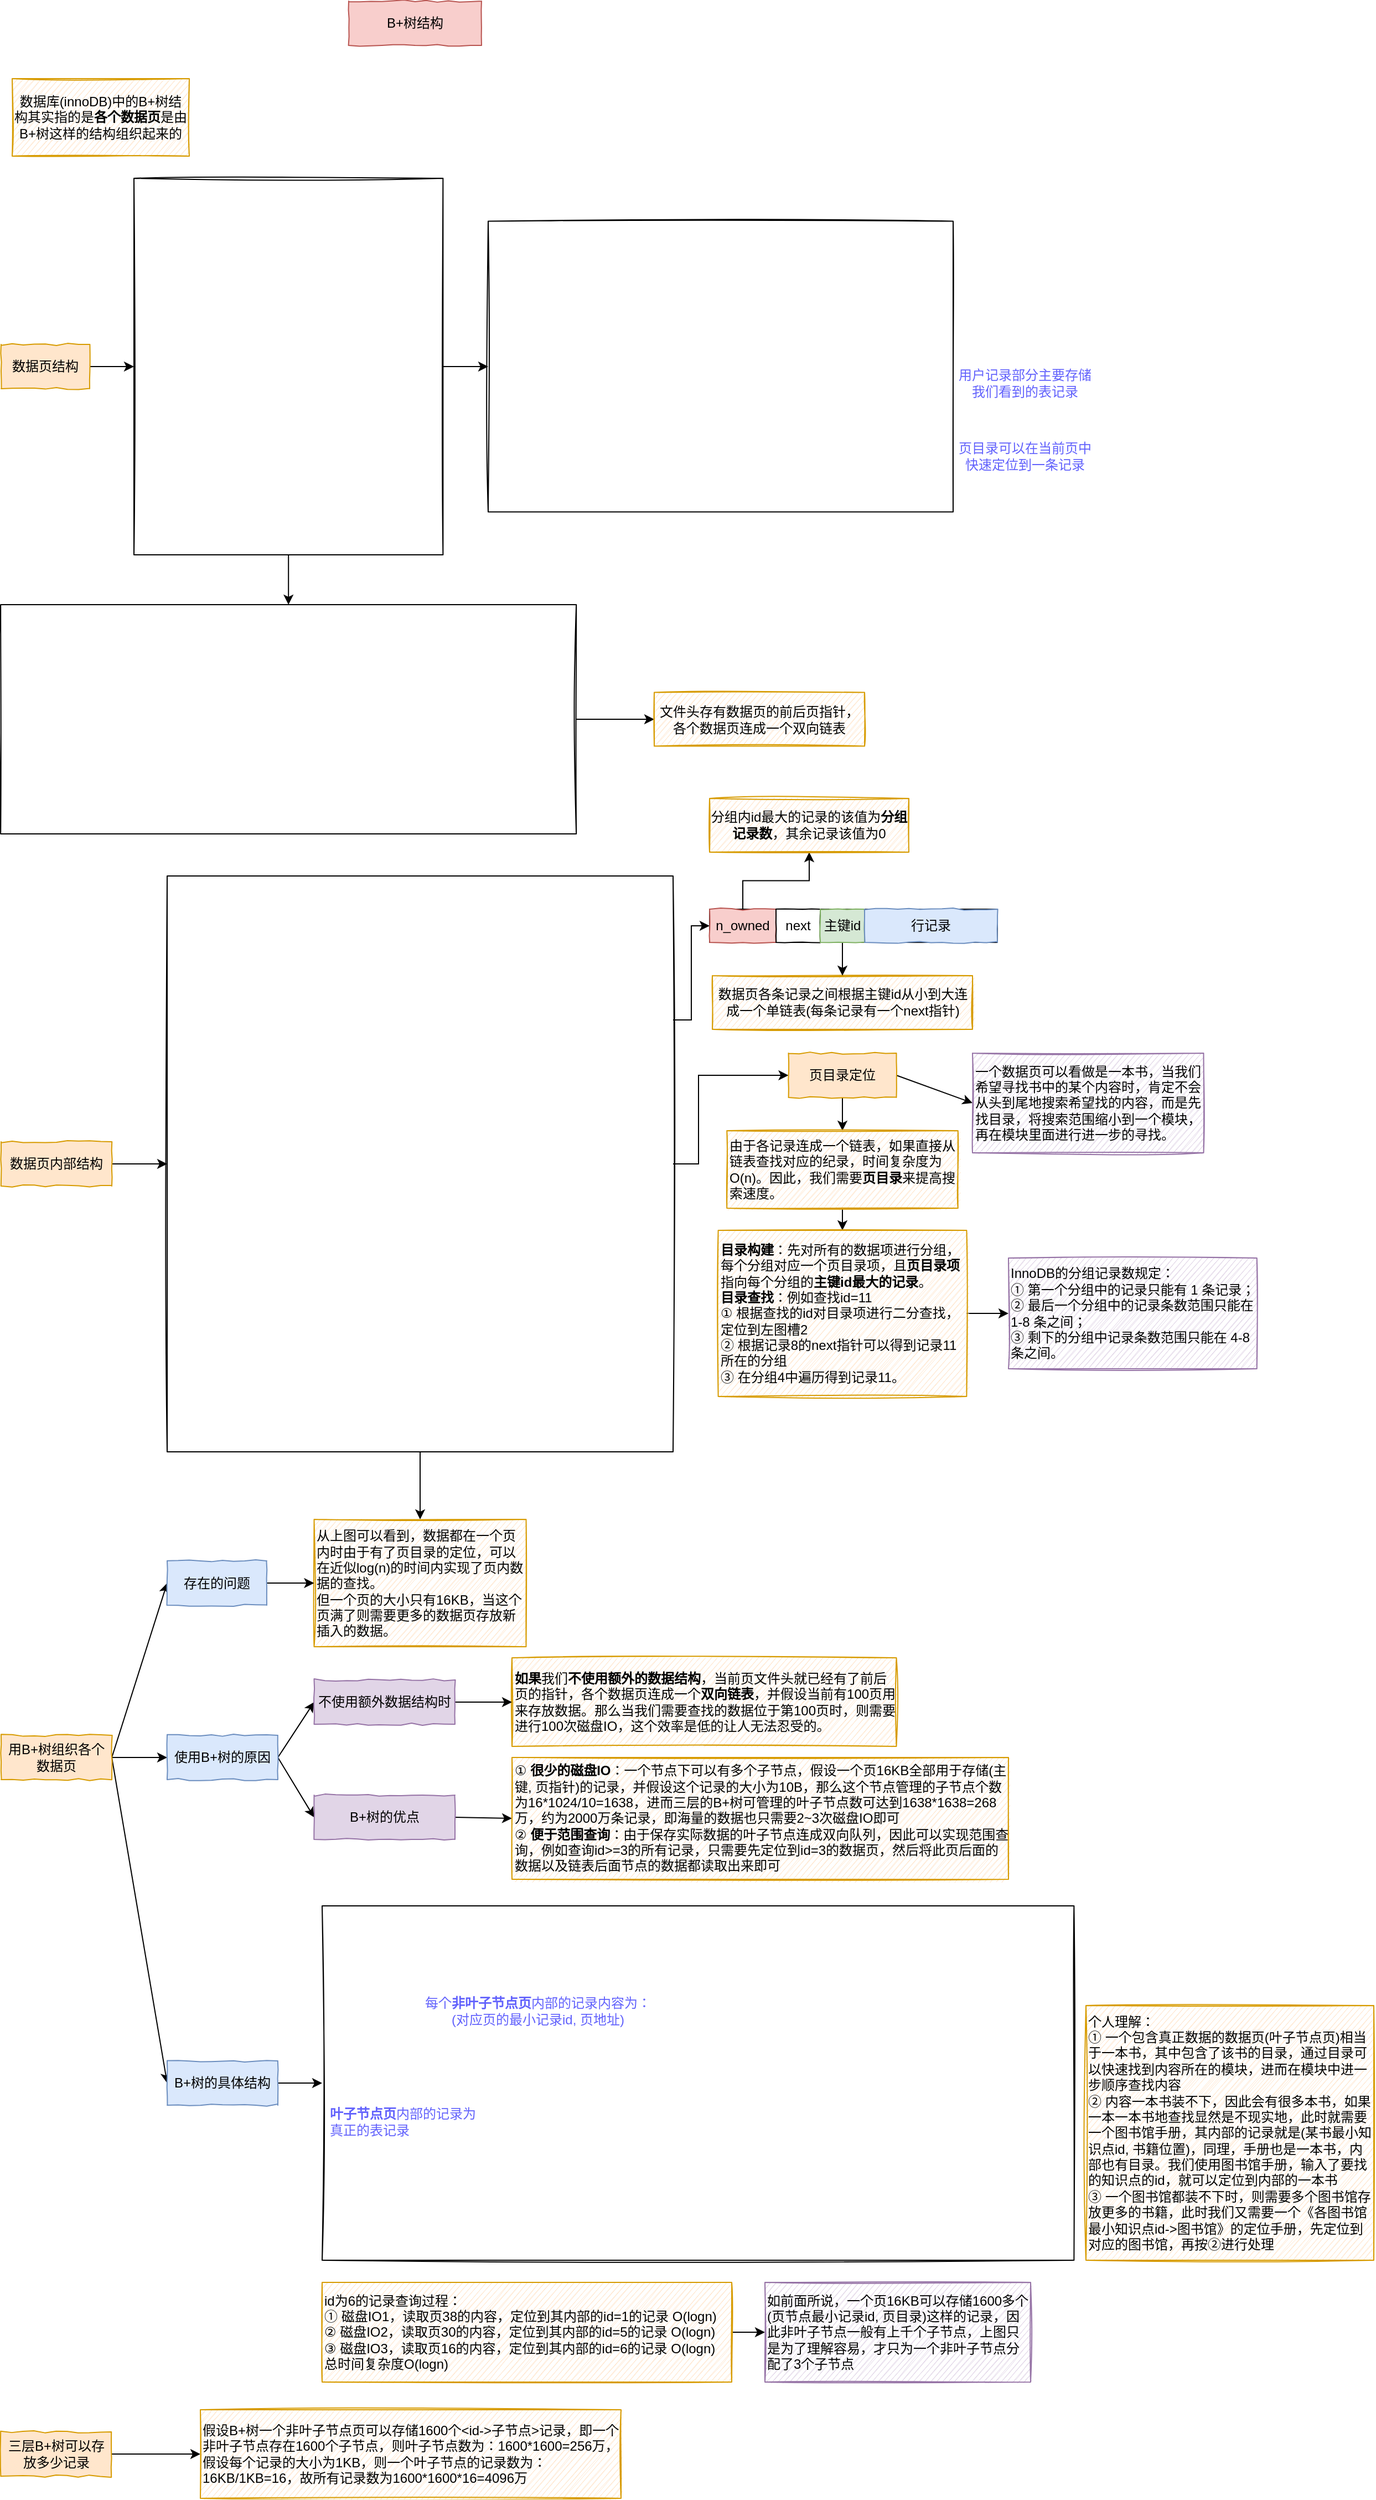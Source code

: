 <mxfile>
    <diagram id="n6WrAIdGyaaOm3XGXZGq" name="第 1 页">
        <mxGraphModel dx="1134" dy="782" grid="1" gridSize="10" guides="1" tooltips="1" connect="1" arrows="1" fold="1" page="1" pageScale="1" pageWidth="827" pageHeight="1169" math="0" shadow="0">
            <root>
                <mxCell id="0"/>
                <mxCell id="1" parent="0"/>
                <mxCell id="2" value="B+树结构" style="rounded=0;whiteSpace=wrap;html=1;comic=1;fillColor=#f8cecc;strokeColor=#b85450;" parent="1" vertex="1">
                    <mxGeometry x="354" y="40" width="120" height="40" as="geometry"/>
                </mxCell>
                <mxCell id="3" value="数据库(innoDB)中的B+树结构其实指的是&lt;b&gt;各个数据页&lt;/b&gt;是由B+树这样的结构组织起来的" style="rounded=0;whiteSpace=wrap;html=1;comic=1;fillColor=#ffe6cc;strokeColor=#d79b00;sketch=1;" parent="1" vertex="1">
                    <mxGeometry x="50" y="110" width="160" height="70" as="geometry"/>
                </mxCell>
                <mxCell id="8" style="edgeStyle=none;html=1;exitX=1;exitY=0.5;exitDx=0;exitDy=0;entryX=0;entryY=0.5;entryDx=0;entryDy=0;" parent="1" source="4" target="7" edge="1">
                    <mxGeometry relative="1" as="geometry"/>
                </mxCell>
                <mxCell id="12" style="edgeStyle=none;html=1;exitX=0.5;exitY=1;exitDx=0;exitDy=0;entryX=0.5;entryY=0;entryDx=0;entryDy=0;fontSize=10;fontColor=#6262FC;" parent="1" source="4" target="11" edge="1">
                    <mxGeometry relative="1" as="geometry"/>
                </mxCell>
                <mxCell id="4" value="" style="shape=image;verticalLabelPosition=bottom;labelBackgroundColor=#ffffff;verticalAlign=top;aspect=fixed;imageAspect=0;image=https://img-blog.csdnimg.cn/img_convert/243b1466779a9e107ae3ef0155604a17.png;sketch=1;imageBorder=default;" parent="1" vertex="1">
                    <mxGeometry x="160" y="200" width="279.19" height="340" as="geometry"/>
                </mxCell>
                <mxCell id="6" style="edgeStyle=none;html=1;exitX=1;exitY=0.5;exitDx=0;exitDy=0;entryX=0;entryY=0.5;entryDx=0;entryDy=0;" parent="1" source="5" target="4" edge="1">
                    <mxGeometry relative="1" as="geometry"/>
                </mxCell>
                <mxCell id="5" value="数据页结构" style="rounded=0;whiteSpace=wrap;html=1;comic=1;fillColor=#ffe6cc;strokeColor=#d79b00;" parent="1" vertex="1">
                    <mxGeometry x="40" y="350" width="80" height="40" as="geometry"/>
                </mxCell>
                <mxCell id="7" value="" style="shape=image;verticalLabelPosition=bottom;labelBackgroundColor=#ffffff;verticalAlign=top;aspect=fixed;imageAspect=0;image=https://img-blog.csdnimg.cn/img_convert/fabd6dadd61a0aa342d7107213955a72.png;sketch=1;imageBorder=default;" parent="1" vertex="1">
                    <mxGeometry x="480" y="238.75" width="420" height="262.5" as="geometry"/>
                </mxCell>
                <mxCell id="9" value="&lt;font style=&quot;font-size: 12px&quot; color=&quot;#6262fc&quot;&gt;用户记录部分主要存储我们看到的表记录&lt;/font&gt;" style="rounded=0;whiteSpace=wrap;html=1;comic=1;fillColor=none;strokeColor=none;" parent="1" vertex="1">
                    <mxGeometry x="900" y="370" width="130" height="30" as="geometry"/>
                </mxCell>
                <mxCell id="10" value="&lt;div&gt;&lt;span style=&quot;color: rgb(98 , 98 , 252)&quot;&gt;页目录可以在当前页中快速定位到一条记录&lt;/span&gt;&lt;/div&gt;" style="rounded=0;whiteSpace=wrap;html=1;comic=1;fillColor=none;strokeColor=none;align=center;" parent="1" vertex="1">
                    <mxGeometry x="900" y="436" width="130" height="30" as="geometry"/>
                </mxCell>
                <mxCell id="15" style="edgeStyle=none;html=1;exitX=1;exitY=0.5;exitDx=0;exitDy=0;entryX=0;entryY=0.5;entryDx=0;entryDy=0;fontSize=10;fontColor=#6262FC;" parent="1" source="11" target="14" edge="1">
                    <mxGeometry relative="1" as="geometry"/>
                </mxCell>
                <mxCell id="11" value="" style="shape=image;verticalLabelPosition=bottom;labelBackgroundColor=#ffffff;verticalAlign=top;aspect=fixed;imageAspect=0;image=https://img-blog.csdnimg.cn/img_convert/557d17e05ce90f18591c2305871af665.png;sketch=1;imageBorder=default;" parent="1" vertex="1">
                    <mxGeometry x="39.59" y="585" width="520" height="207" as="geometry"/>
                </mxCell>
                <mxCell id="14" value="文件头存有数据页的前后页指针，各个数据页连成一个双向链表" style="rounded=0;whiteSpace=wrap;html=1;comic=1;fillColor=#ffe6cc;strokeColor=#d79b00;sketch=1;" parent="1" vertex="1">
                    <mxGeometry x="630" y="664.25" width="190" height="48.5" as="geometry"/>
                </mxCell>
                <mxCell id="18" style="edgeStyle=none;html=1;exitX=1;exitY=0.5;exitDx=0;exitDy=0;entryX=0;entryY=0.5;entryDx=0;entryDy=0;fontSize=10;fontColor=#6262FC;" parent="1" source="16" target="17" edge="1">
                    <mxGeometry relative="1" as="geometry"/>
                </mxCell>
                <mxCell id="16" value="数据页内部结构" style="rounded=0;whiteSpace=wrap;html=1;comic=1;fillColor=#ffe6cc;strokeColor=#d79b00;" parent="1" vertex="1">
                    <mxGeometry x="40" y="1070" width="100" height="40" as="geometry"/>
                </mxCell>
                <mxCell id="22" style="edgeStyle=orthogonalEdgeStyle;html=1;exitX=1;exitY=0.25;exitDx=0;exitDy=0;entryX=0;entryY=0.5;entryDx=0;entryDy=0;fontSize=10;fontColor=#6262FC;rounded=0;" parent="1" source="17" target="21" edge="1">
                    <mxGeometry relative="1" as="geometry"/>
                </mxCell>
                <mxCell id="29" style="edgeStyle=orthogonalEdgeStyle;rounded=0;html=1;exitX=1;exitY=0.5;exitDx=0;exitDy=0;entryX=0;entryY=0.5;entryDx=0;entryDy=0;fontSize=10;fontColor=#6262FC;" parent="1" source="17" target="28" edge="1">
                    <mxGeometry relative="1" as="geometry">
                        <Array as="points">
                            <mxPoint x="670" y="1090"/>
                            <mxPoint x="670" y="1010"/>
                        </Array>
                    </mxGeometry>
                </mxCell>
                <mxCell id="43" style="edgeStyle=none;rounded=0;html=1;exitX=0.5;exitY=1;exitDx=0;exitDy=0;entryX=0.5;entryY=0;entryDx=0;entryDy=0;fontSize=10;fontColor=#6262FC;" parent="1" source="17" target="42" edge="1">
                    <mxGeometry relative="1" as="geometry"/>
                </mxCell>
                <mxCell id="17" value="" style="shape=image;verticalLabelPosition=bottom;labelBackgroundColor=#ffffff;verticalAlign=top;aspect=fixed;imageAspect=0;image=https://img-blog.csdnimg.cn/img_convert/261011d237bec993821aa198b97ae8ce.png;sketch=1;imageBorder=default;" parent="1" vertex="1">
                    <mxGeometry x="190" y="830" width="457" height="520" as="geometry"/>
                </mxCell>
                <mxCell id="19" value="数据页各条记录之间根据主键id从小到大连成一个单链表(每条记录有一个next指针)" style="rounded=0;whiteSpace=wrap;html=1;comic=1;fillColor=#ffe6cc;strokeColor=#d79b00;sketch=1;" parent="1" vertex="1">
                    <mxGeometry x="682.5" y="920" width="235" height="48.5" as="geometry"/>
                </mxCell>
                <mxCell id="21" value="" style="rounded=0;whiteSpace=wrap;html=1;comic=0;" parent="1" vertex="1">
                    <mxGeometry x="680" y="860" width="260" height="30" as="geometry"/>
                </mxCell>
                <mxCell id="35" style="edgeStyle=orthogonalEdgeStyle;rounded=0;html=1;exitX=0.5;exitY=0;exitDx=0;exitDy=0;entryX=0.5;entryY=1;entryDx=0;entryDy=0;fontSize=10;fontColor=#6262FC;" parent="1" source="23" target="34" edge="1">
                    <mxGeometry relative="1" as="geometry"/>
                </mxCell>
                <mxCell id="23" value="n_owned" style="rounded=0;whiteSpace=wrap;html=1;comic=1;fillColor=#f8cecc;strokeColor=#b85450;" parent="1" vertex="1">
                    <mxGeometry x="680" y="860" width="60" height="30" as="geometry"/>
                </mxCell>
                <mxCell id="24" value="next" style="rounded=0;whiteSpace=wrap;html=1;comic=1;" parent="1" vertex="1">
                    <mxGeometry x="740" y="860" width="40" height="30" as="geometry"/>
                </mxCell>
                <mxCell id="27" style="edgeStyle=orthogonalEdgeStyle;rounded=0;html=1;exitX=0.5;exitY=1;exitDx=0;exitDy=0;fontSize=10;fontColor=#6262FC;" parent="1" source="25" target="19" edge="1">
                    <mxGeometry relative="1" as="geometry"/>
                </mxCell>
                <mxCell id="25" value="主键id" style="rounded=0;whiteSpace=wrap;html=1;comic=1;fillColor=#d5e8d4;strokeColor=#82b366;" parent="1" vertex="1">
                    <mxGeometry x="780" y="860" width="40" height="30" as="geometry"/>
                </mxCell>
                <mxCell id="26" value="行记录" style="rounded=0;whiteSpace=wrap;html=1;comic=1;fillColor=#dae8fc;strokeColor=#6c8ebf;" parent="1" vertex="1">
                    <mxGeometry x="820" y="860" width="120" height="30" as="geometry"/>
                </mxCell>
                <mxCell id="31" style="edgeStyle=orthogonalEdgeStyle;rounded=0;html=1;exitX=0.5;exitY=1;exitDx=0;exitDy=0;entryX=0.5;entryY=0;entryDx=0;entryDy=0;fontSize=10;fontColor=#6262FC;" parent="1" source="28" target="30" edge="1">
                    <mxGeometry relative="1" as="geometry"/>
                </mxCell>
                <mxCell id="38" style="edgeStyle=none;rounded=0;html=1;exitX=1;exitY=0.5;exitDx=0;exitDy=0;entryX=0;entryY=0.5;entryDx=0;entryDy=0;fontSize=10;fontColor=#6262FC;" parent="1" source="28" target="33" edge="1">
                    <mxGeometry relative="1" as="geometry"/>
                </mxCell>
                <mxCell id="28" value="页目录定位" style="rounded=0;whiteSpace=wrap;html=1;comic=1;fillColor=#ffe6cc;strokeColor=#d79b00;sketch=0;" parent="1" vertex="1">
                    <mxGeometry x="751.25" y="990" width="97.5" height="40" as="geometry"/>
                </mxCell>
                <mxCell id="36" style="rounded=0;html=1;exitX=0.5;exitY=1;exitDx=0;exitDy=0;entryX=0.5;entryY=0;entryDx=0;entryDy=0;fontSize=10;fontColor=#6262FC;" parent="1" source="30" target="32" edge="1">
                    <mxGeometry relative="1" as="geometry"/>
                </mxCell>
                <mxCell id="30" value="由于各记录连成一个链表，如果直接从链表查找对应的纪录，时间复杂度为O(n)。因此，我们需要&lt;b&gt;页目录&lt;/b&gt;来提高搜索速度。" style="rounded=0;whiteSpace=wrap;html=1;comic=1;fillColor=#ffe6cc;strokeColor=#d79b00;sketch=1;align=left;" parent="1" vertex="1">
                    <mxGeometry x="695.63" y="1060" width="208.75" height="70" as="geometry"/>
                </mxCell>
                <mxCell id="40" style="edgeStyle=none;rounded=0;html=1;exitX=1;exitY=0.5;exitDx=0;exitDy=0;entryX=0;entryY=0.5;entryDx=0;entryDy=0;fontSize=10;fontColor=#6262FC;" parent="1" source="32" target="39" edge="1">
                    <mxGeometry relative="1" as="geometry"/>
                </mxCell>
                <mxCell id="32" value="&lt;b&gt;目录构建&lt;/b&gt;：先对所有的数据项进行分组，每个分组对应一个页目录项，且&lt;b&gt;页目录项&lt;/b&gt;指向每个分组的&lt;b&gt;主键id最大的记录&lt;/b&gt;。&lt;br&gt;&lt;b&gt;目录查找&lt;/b&gt;：例如查找id=11&lt;br&gt;① 根据查找的id对目录项进行二分查找，定位到左图槽2&lt;br&gt;② 根据记录8的next指针可以得到记录11所在的分组&lt;br&gt;③ 在分组4中遍历得到记录11。" style="rounded=0;whiteSpace=wrap;html=1;comic=1;fillColor=#ffe6cc;strokeColor=#d79b00;sketch=1;align=left;" parent="1" vertex="1">
                    <mxGeometry x="687.81" y="1150" width="224.38" height="150" as="geometry"/>
                </mxCell>
                <mxCell id="33" value="一个数据页可以看做是一本书，当我们希望寻找书中的某个内容时，肯定不会从头到尾地搜索希望找的内容，而是先找目录，将搜索范围缩小到一个模块，再在模块里面进行进一步的寻找。" style="rounded=0;whiteSpace=wrap;html=1;comic=1;fillColor=#e1d5e7;strokeColor=#9673a6;sketch=1;align=left;" parent="1" vertex="1">
                    <mxGeometry x="917.5" y="990" width="208.75" height="90" as="geometry"/>
                </mxCell>
                <mxCell id="34" value="分组内id最大的记录的该值为&lt;b&gt;分组记录数&lt;/b&gt;，其余记录该值为0" style="rounded=0;whiteSpace=wrap;html=1;comic=1;fillColor=#ffe6cc;strokeColor=#d79b00;sketch=1;" parent="1" vertex="1">
                    <mxGeometry x="680" y="760" width="180" height="48.5" as="geometry"/>
                </mxCell>
                <mxCell id="39" value="&lt;div&gt;&lt;div&gt;InnoDB的分组记录数规定：&lt;/div&gt;&lt;div&gt;① 第一个分组中的记录只能有 1 条记录；&lt;/div&gt;&lt;div&gt;② 最后一个分组中的记录条数范围只能在 1-8 条之间；&lt;/div&gt;&lt;div&gt;③ 剩下的分组中记录条数范围只能在 4-8 条之间。&lt;/div&gt;&lt;/div&gt;" style="rounded=0;whiteSpace=wrap;html=1;comic=1;fillColor=#e1d5e7;strokeColor=#9673a6;sketch=1;align=left;" parent="1" vertex="1">
                    <mxGeometry x="950" y="1175" width="224.38" height="100" as="geometry"/>
                </mxCell>
                <mxCell id="47" style="edgeStyle=none;rounded=0;html=1;exitX=1;exitY=0.5;exitDx=0;exitDy=0;entryX=0;entryY=0.5;entryDx=0;entryDy=0;fontSize=10;fontColor=#6262FC;" parent="1" source="41" target="45" edge="1">
                    <mxGeometry relative="1" as="geometry"/>
                </mxCell>
                <mxCell id="49" style="edgeStyle=none;rounded=0;html=1;exitX=1;exitY=0.5;exitDx=0;exitDy=0;entryX=0;entryY=0.5;entryDx=0;entryDy=0;fontSize=10;fontColor=#6262FC;" parent="1" source="41" target="48" edge="1">
                    <mxGeometry relative="1" as="geometry"/>
                </mxCell>
                <mxCell id="59" style="edgeStyle=none;rounded=0;html=1;exitX=1;exitY=0.5;exitDx=0;exitDy=0;entryX=0;entryY=0.5;entryDx=0;entryDy=0;fontSize=10;fontColor=#6262FC;" parent="1" source="41" target="58" edge="1">
                    <mxGeometry relative="1" as="geometry"/>
                </mxCell>
                <mxCell id="41" value="用B+树组织各个数据页" style="rounded=0;whiteSpace=wrap;html=1;comic=1;fillColor=#ffe6cc;strokeColor=#d79b00;" parent="1" vertex="1">
                    <mxGeometry x="40" y="1606" width="100" height="40" as="geometry"/>
                </mxCell>
                <mxCell id="42" value="从上图可以看到，数据都在一个页内时由于有了页目录的定位，可以在近似log(n)的时间内实现了页内数据的查找。&lt;br&gt;但一个页的大小只有16KB，当这个页满了则需要更多的数据页存放新插入的数据。" style="rounded=0;whiteSpace=wrap;html=1;comic=1;fillColor=#ffe6cc;strokeColor=#d79b00;align=left;sketch=1;" parent="1" vertex="1">
                    <mxGeometry x="322.75" y="1411" width="191.5" height="115" as="geometry"/>
                </mxCell>
                <mxCell id="46" style="edgeStyle=none;rounded=0;html=1;exitX=1;exitY=0.5;exitDx=0;exitDy=0;entryX=0;entryY=0.5;entryDx=0;entryDy=0;fontSize=10;fontColor=#6262FC;" parent="1" source="45" target="42" edge="1">
                    <mxGeometry relative="1" as="geometry"/>
                </mxCell>
                <mxCell id="45" value="存在的问题" style="rounded=0;whiteSpace=wrap;html=1;comic=1;fillColor=#dae8fc;strokeColor=#6c8ebf;" parent="1" vertex="1">
                    <mxGeometry x="190" y="1448.5" width="90" height="40" as="geometry"/>
                </mxCell>
                <mxCell id="54" style="edgeStyle=none;rounded=0;html=1;exitX=1;exitY=0.5;exitDx=0;exitDy=0;entryX=0;entryY=0.5;entryDx=0;entryDy=0;fontSize=10;fontColor=#6262FC;" parent="1" source="48" target="51" edge="1">
                    <mxGeometry relative="1" as="geometry"/>
                </mxCell>
                <mxCell id="55" style="edgeStyle=none;rounded=0;html=1;exitX=1;exitY=0.5;exitDx=0;exitDy=0;entryX=0;entryY=0.5;entryDx=0;entryDy=0;fontSize=10;fontColor=#6262FC;" parent="1" source="48" target="53" edge="1">
                    <mxGeometry relative="1" as="geometry"/>
                </mxCell>
                <mxCell id="48" value="使用B+树的原因" style="rounded=0;whiteSpace=wrap;html=1;comic=1;fillColor=#dae8fc;strokeColor=#6c8ebf;" parent="1" vertex="1">
                    <mxGeometry x="190" y="1606" width="100" height="40" as="geometry"/>
                </mxCell>
                <mxCell id="50" value="&lt;b&gt;如果&lt;/b&gt;我们&lt;b&gt;不使用额外的数据结构&lt;/b&gt;，当前页文件头就已经有了前后页的指针，各个数据页连成一个&lt;b&gt;双向链表&lt;/b&gt;，并假设当前有100页用来存放数据。那么当我们需要查找的数据位于第100页时，则需要进行100次磁盘IO，这个效率是低的让人无法忍受的。" style="rounded=0;whiteSpace=wrap;html=1;comic=1;fillColor=#ffe6cc;strokeColor=#d79b00;align=left;sketch=1;" parent="1" vertex="1">
                    <mxGeometry x="501.5" y="1536" width="347.25" height="80" as="geometry"/>
                </mxCell>
                <mxCell id="52" style="edgeStyle=none;rounded=0;html=1;exitX=1;exitY=0.5;exitDx=0;exitDy=0;entryX=0;entryY=0.5;entryDx=0;entryDy=0;fontSize=10;fontColor=#6262FC;" parent="1" source="51" target="50" edge="1">
                    <mxGeometry relative="1" as="geometry"/>
                </mxCell>
                <mxCell id="51" value="不使用额外数据结构时" style="rounded=0;whiteSpace=wrap;html=1;comic=1;fillColor=#e1d5e7;strokeColor=#9673a6;" parent="1" vertex="1">
                    <mxGeometry x="322.75" y="1556" width="127.25" height="40" as="geometry"/>
                </mxCell>
                <mxCell id="57" style="edgeStyle=none;rounded=0;html=1;exitX=1;exitY=0.5;exitDx=0;exitDy=0;entryX=0;entryY=0.5;entryDx=0;entryDy=0;fontSize=10;fontColor=#6262FC;" parent="1" source="53" target="56" edge="1">
                    <mxGeometry relative="1" as="geometry"/>
                </mxCell>
                <mxCell id="53" value="B+树的优点" style="rounded=0;whiteSpace=wrap;html=1;comic=1;fillColor=#e1d5e7;strokeColor=#9673a6;" parent="1" vertex="1">
                    <mxGeometry x="322.75" y="1660" width="127.25" height="40" as="geometry"/>
                </mxCell>
                <mxCell id="56" value="① &lt;b&gt;很少的磁盘IO&lt;/b&gt;：一个节点下可以有多个子节点，假设一个页16KB全部用于存储(主键, 页指针)的记录，并假设这个记录的大小为10B，那么这个节点管理的子节点个数为16*1024/10=1638，进而三层的B+树可管理的叶子节点数可达到1638*1638=268万，约为2000万条记录，即海量的数据也只需要2~3次磁盘IO即可&lt;br&gt;② &lt;b&gt;便于范围查询&lt;/b&gt;：由于保存实际数据的叶子节点连成双向队列，因此可以实现范围查询，例如查询id&amp;gt;=3的所有记录，只需要先定位到id=3的数据页，然后将此页后面的数据以及链表后面节点的数据都读取出来即可" style="rounded=0;whiteSpace=wrap;html=1;comic=1;fillColor=#ffe6cc;strokeColor=#d79b00;align=left;sketch=1;" parent="1" vertex="1">
                    <mxGeometry x="501.5" y="1626" width="448.5" height="110" as="geometry"/>
                </mxCell>
                <mxCell id="61" style="edgeStyle=none;rounded=0;html=1;exitX=1;exitY=0.5;exitDx=0;exitDy=0;entryX=0;entryY=0.5;entryDx=0;entryDy=0;fontSize=10;fontColor=#6262FC;" parent="1" source="58" target="60" edge="1">
                    <mxGeometry relative="1" as="geometry"/>
                </mxCell>
                <mxCell id="58" value="B+树的具体结构" style="rounded=0;whiteSpace=wrap;html=1;comic=1;fillColor=#dae8fc;strokeColor=#6c8ebf;" parent="1" vertex="1">
                    <mxGeometry x="190" y="1900" width="100" height="40" as="geometry"/>
                </mxCell>
                <mxCell id="60" value="" style="shape=image;verticalLabelPosition=bottom;labelBackgroundColor=#ffffff;verticalAlign=top;aspect=fixed;imageAspect=0;image=https://img-blog.csdnimg.cn/img_convert/7c635d682bd3cdc421bb9eea33a5a413.png;sketch=1;imageBorder=default;" parent="1" vertex="1">
                    <mxGeometry x="330" y="1760" width="679.18" height="320" as="geometry"/>
                </mxCell>
                <mxCell id="62" value="&lt;font style=&quot;font-size: 12px&quot; color=&quot;#6262fc&quot;&gt;每个&lt;b&gt;非叶子节点页&lt;/b&gt;内部的记录内容为：&lt;br&gt;(对应页的最小记录id, 页地址)&lt;/font&gt;" style="rounded=0;whiteSpace=wrap;html=1;comic=1;fillColor=none;strokeColor=none;" parent="1" vertex="1">
                    <mxGeometry x="420" y="1840" width="210" height="30" as="geometry"/>
                </mxCell>
                <mxCell id="63" value="&lt;font color=&quot;#6262fc&quot; style=&quot;font-size: 12px&quot;&gt;&lt;span&gt;&lt;b&gt;叶子节点页&lt;/b&gt;内部的记录为真正的表记录&lt;/span&gt;&lt;/font&gt;" style="rounded=0;whiteSpace=wrap;html=1;comic=1;fillColor=none;strokeColor=none;align=left;" parent="1" vertex="1">
                    <mxGeometry x="335.25" y="1940" width="135.75" height="30" as="geometry"/>
                </mxCell>
                <mxCell id="66" style="edgeStyle=none;rounded=0;html=1;exitX=1;exitY=0.5;exitDx=0;exitDy=0;entryX=0;entryY=0.5;entryDx=0;entryDy=0;fontSize=10;fontColor=#6262FC;" parent="1" source="64" target="65" edge="1">
                    <mxGeometry relative="1" as="geometry"/>
                </mxCell>
                <mxCell id="64" value="id为6的记录查询过程：&lt;br&gt;① 磁盘IO1，读取页38的内容，定位到其内部的id=1的记录 O(logn)&lt;br&gt;② 磁盘IO2，读取页30的内容，定位到其内部的id=5的记录 O(logn)&lt;br&gt;③ 磁盘IO3，读取页16的内容，定位到其内部的id=6的记录 O(logn)&lt;br&gt;总时间复杂度O(logn)" style="rounded=0;whiteSpace=wrap;html=1;comic=1;fillColor=#ffe6cc;strokeColor=#d79b00;align=left;sketch=1;" parent="1" vertex="1">
                    <mxGeometry x="330" y="2100" width="370" height="90" as="geometry"/>
                </mxCell>
                <mxCell id="65" value="如前面所说，一个页16KB可以存储1600多个(页节点最小记录id, 页目录)这样的记录，因此非叶子节点一般有上千个子节点，上图只是为了理解容易，才只为一个非叶子节点分配了3个子节点" style="rounded=0;whiteSpace=wrap;html=1;comic=1;fillColor=#e1d5e7;strokeColor=#9673a6;align=left;sketch=1;" parent="1" vertex="1">
                    <mxGeometry x="730" y="2100" width="240" height="90" as="geometry"/>
                </mxCell>
                <mxCell id="67" value="个人理解：&lt;br&gt;① 一个包含真正数据的数据页(叶子节点页)相当于一本书，其中包含了该书的目录，通过目录可以快速找到内容所在的模块，进而在模块中进一步顺序查找内容&lt;br&gt;② 内容一本书装不下，因此会有很多本书，如果一本一本书地查找显然是不现实地，此时就需要一个图书馆手册，其内部的记录就是(某书最小知识点id, 书籍位置)，同理，手册也是一本书，内部也有目录。我们使用图书馆手册，输入了要找的知识点的id，就可以定位到内部的一本书&lt;br&gt;③ 一个图书馆都装不下时，则需要多个图书馆存放更多的书籍，此时我们又需要一个《各图书馆最小知识点id-&amp;gt;图书馆》的定位手册，先定位到对应的图书馆，再按②进行处理" style="rounded=0;whiteSpace=wrap;html=1;comic=1;fillColor=#ffe6cc;strokeColor=#d79b00;align=left;sketch=1;" parent="1" vertex="1">
                    <mxGeometry x="1020" y="1850" width="260" height="230" as="geometry"/>
                </mxCell>
                <mxCell id="70" style="edgeStyle=none;rounded=0;html=1;exitX=1;exitY=0.5;exitDx=0;exitDy=0;entryX=0;entryY=0.5;entryDx=0;entryDy=0;fontSize=10;fontColor=#6262FC;" parent="1" source="68" target="69" edge="1">
                    <mxGeometry relative="1" as="geometry"/>
                </mxCell>
                <mxCell id="68" value="三层B+树可以存放多少记录" style="rounded=0;whiteSpace=wrap;html=1;comic=1;fillColor=#ffe6cc;strokeColor=#d79b00;" parent="1" vertex="1">
                    <mxGeometry x="39.59" y="2235" width="100" height="40" as="geometry"/>
                </mxCell>
                <mxCell id="69" value="假设B+树一个非叶子节点页可以存储1600个&amp;lt;id-&amp;gt;子节点&amp;gt;记录，即一个非叶子节点存在1600个子节点，则叶子节点数为：1600*1600=256万，假设每个记录的大小为1KB，则一个叶子节点的记录数为：16KB/1KB=16，故所有记录数为1600*1600*16=4096万" style="rounded=0;whiteSpace=wrap;html=1;comic=1;fillColor=#ffe6cc;strokeColor=#d79b00;align=left;sketch=1;" parent="1" vertex="1">
                    <mxGeometry x="220" y="2215" width="380" height="80" as="geometry"/>
                </mxCell>
            </root>
        </mxGraphModel>
    </diagram>
</mxfile>